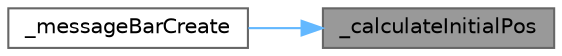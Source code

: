 digraph "_calculateInitialPos"
{
 // LATEX_PDF_SIZE
  bgcolor="transparent";
  edge [fontname=Helvetica,fontsize=10,labelfontname=Helvetica,labelfontsize=10];
  node [fontname=Helvetica,fontsize=10,shape=box,height=0.2,width=0.4];
  rankdir="RL";
  Node1 [id="Node000001",label="_calculateInitialPos",height=0.2,width=0.4,color="gray40", fillcolor="grey60", style="filled", fontcolor="black",tooltip="计算初始位置"];
  Node1 -> Node2 [id="edge1_Node000001_Node000002",dir="back",color="steelblue1",style="solid",tooltip=" "];
  Node2 [id="Node000002",label="_messageBarCreate",height=0.2,width=0.4,color="grey40", fillcolor="white", style="filled",URL="$class_ela_message_bar_private.html#a3b96e31ee7d8c4871c137ef4f7fd316a",tooltip="创建消息栏"];
}
